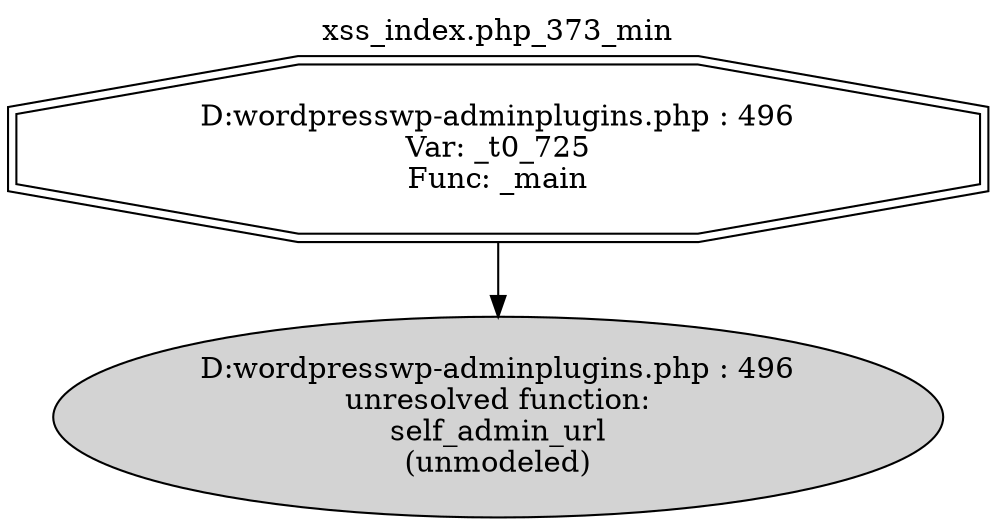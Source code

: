 digraph cfg {
  label="xss_index.php_373_min";
  labelloc=t;
  n1 [shape=doubleoctagon, label="D:\wordpress\wp-admin\plugins.php : 496\nVar: _t0_725\nFunc: _main\n"];
  n2 [shape=ellipse, label="D:\wordpress\wp-admin\plugins.php : 496\nunresolved function:\nself_admin_url\n(unmodeled)\n",style=filled];
  n1 -> n2;
}
